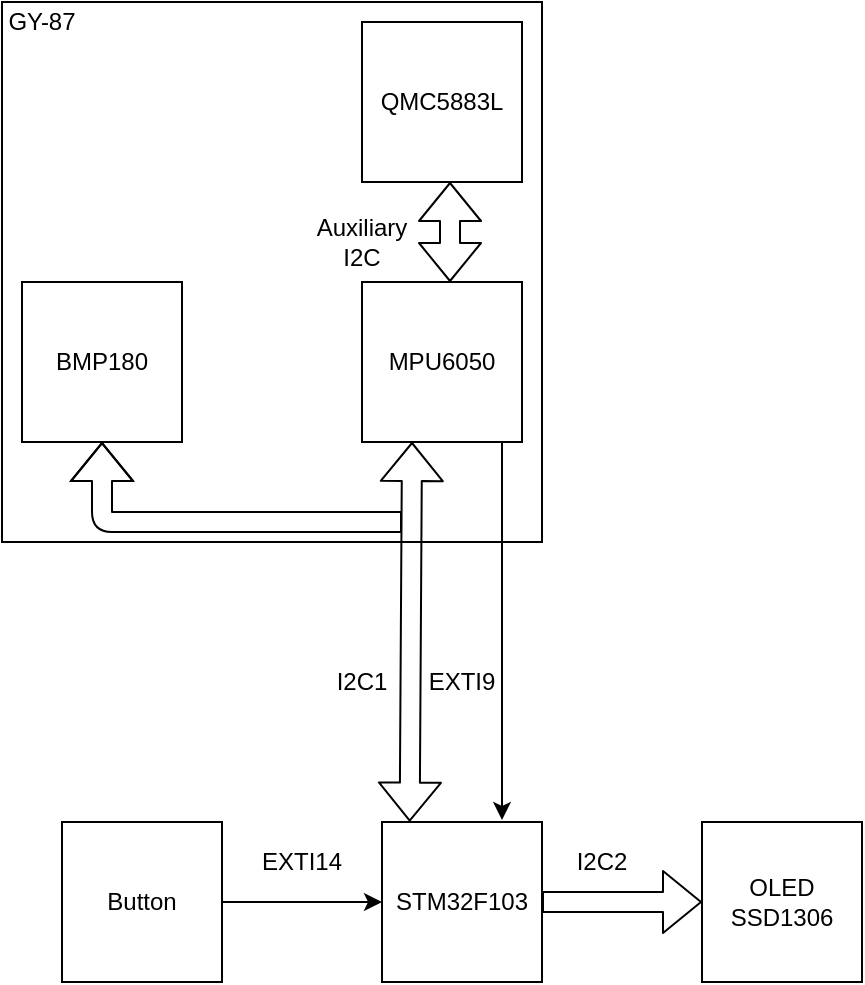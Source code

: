 <mxfile version="14.0.0" type="github"><diagram id="Bsx8lbCpKcPO-gU1rjDv" name="Page-1"><mxGraphModel dx="1185" dy="637" grid="1" gridSize="10" guides="1" tooltips="1" connect="1" arrows="1" fold="1" page="1" pageScale="1" pageWidth="850" pageHeight="1100" background="#FFFFFF" math="0" shadow="0"><root><mxCell id="0"/><mxCell id="1" parent="0"/><mxCell id="-Rn_d_kJ-jaGCcKD-Vuv-1" value="" style="whiteSpace=wrap;html=1;aspect=fixed;" vertex="1" parent="1"><mxGeometry x="380" y="440" width="80" height="80" as="geometry"/></mxCell><mxCell id="-Rn_d_kJ-jaGCcKD-Vuv-2" value="STM32F103" style="text;html=1;strokeColor=none;fillColor=none;align=center;verticalAlign=middle;whiteSpace=wrap;rounded=0;" vertex="1" parent="1"><mxGeometry x="400" y="470" width="40" height="20" as="geometry"/></mxCell><mxCell id="-Rn_d_kJ-jaGCcKD-Vuv-3" value="" style="whiteSpace=wrap;html=1;aspect=fixed;" vertex="1" parent="1"><mxGeometry x="540" y="440" width="80" height="80" as="geometry"/></mxCell><mxCell id="-Rn_d_kJ-jaGCcKD-Vuv-5" value="" style="shape=flexArrow;endArrow=classic;html=1;entryX=0;entryY=0.5;entryDx=0;entryDy=0;" edge="1" parent="1" target="-Rn_d_kJ-jaGCcKD-Vuv-3"><mxGeometry width="50" height="50" relative="1" as="geometry"><mxPoint x="460" y="480" as="sourcePoint"/><mxPoint x="510" y="430" as="targetPoint"/></mxGeometry></mxCell><mxCell id="-Rn_d_kJ-jaGCcKD-Vuv-6" value="I2C2" style="text;html=1;strokeColor=none;fillColor=none;align=center;verticalAlign=middle;whiteSpace=wrap;rounded=0;" vertex="1" parent="1"><mxGeometry x="470" y="450" width="40" height="20" as="geometry"/></mxCell><mxCell id="-Rn_d_kJ-jaGCcKD-Vuv-7" value="OLED SSD1306" style="text;html=1;strokeColor=none;fillColor=none;align=center;verticalAlign=middle;whiteSpace=wrap;rounded=0;" vertex="1" parent="1"><mxGeometry x="560" y="470" width="40" height="20" as="geometry"/></mxCell><mxCell id="-Rn_d_kJ-jaGCcKD-Vuv-8" value="" style="rounded=0;whiteSpace=wrap;html=1;" vertex="1" parent="1"><mxGeometry x="220" y="440" width="80" height="80" as="geometry"/></mxCell><mxCell id="-Rn_d_kJ-jaGCcKD-Vuv-9" value="Button" style="text;html=1;strokeColor=none;fillColor=none;align=center;verticalAlign=middle;whiteSpace=wrap;rounded=0;" vertex="1" parent="1"><mxGeometry x="240" y="470" width="40" height="20" as="geometry"/></mxCell><mxCell id="-Rn_d_kJ-jaGCcKD-Vuv-11" value="" style="endArrow=classic;html=1;entryX=0;entryY=0.5;entryDx=0;entryDy=0;exitX=1;exitY=0.5;exitDx=0;exitDy=0;" edge="1" parent="1" source="-Rn_d_kJ-jaGCcKD-Vuv-8" target="-Rn_d_kJ-jaGCcKD-Vuv-1"><mxGeometry width="50" height="50" relative="1" as="geometry"><mxPoint x="300" y="485" as="sourcePoint"/><mxPoint x="350" y="435" as="targetPoint"/></mxGeometry></mxCell><mxCell id="-Rn_d_kJ-jaGCcKD-Vuv-12" value="EXTI14" style="text;html=1;strokeColor=none;fillColor=none;align=center;verticalAlign=middle;whiteSpace=wrap;rounded=0;" vertex="1" parent="1"><mxGeometry x="320" y="450" width="40" height="20" as="geometry"/></mxCell><mxCell id="-Rn_d_kJ-jaGCcKD-Vuv-13" value="" style="whiteSpace=wrap;html=1;aspect=fixed;" vertex="1" parent="1"><mxGeometry x="190" y="30" width="270" height="270" as="geometry"/></mxCell><mxCell id="-Rn_d_kJ-jaGCcKD-Vuv-14" value="" style="whiteSpace=wrap;html=1;aspect=fixed;" vertex="1" parent="1"><mxGeometry x="200" y="170" width="80" height="80" as="geometry"/></mxCell><mxCell id="-Rn_d_kJ-jaGCcKD-Vuv-15" value="GY-87" style="text;html=1;strokeColor=none;fillColor=none;align=center;verticalAlign=middle;whiteSpace=wrap;rounded=0;" vertex="1" parent="1"><mxGeometry x="190" y="30" width="40" height="20" as="geometry"/></mxCell><mxCell id="-Rn_d_kJ-jaGCcKD-Vuv-16" value="" style="whiteSpace=wrap;html=1;aspect=fixed;" vertex="1" parent="1"><mxGeometry x="370" y="170" width="80" height="80" as="geometry"/></mxCell><mxCell id="-Rn_d_kJ-jaGCcKD-Vuv-17" value="MPU6050" style="text;html=1;strokeColor=none;fillColor=none;align=center;verticalAlign=middle;whiteSpace=wrap;rounded=0;" vertex="1" parent="1"><mxGeometry x="390" y="200" width="40" height="20" as="geometry"/></mxCell><mxCell id="-Rn_d_kJ-jaGCcKD-Vuv-18" value="" style="whiteSpace=wrap;html=1;aspect=fixed;" vertex="1" parent="1"><mxGeometry x="370" y="40" width="80" height="80" as="geometry"/></mxCell><mxCell id="-Rn_d_kJ-jaGCcKD-Vuv-19" value="QMC5883L" style="text;html=1;strokeColor=none;fillColor=none;align=center;verticalAlign=middle;whiteSpace=wrap;rounded=0;" vertex="1" parent="1"><mxGeometry x="390" y="70" width="40" height="20" as="geometry"/></mxCell><mxCell id="-Rn_d_kJ-jaGCcKD-Vuv-20" value="BMP180" style="text;html=1;strokeColor=none;fillColor=none;align=center;verticalAlign=middle;whiteSpace=wrap;rounded=0;" vertex="1" parent="1"><mxGeometry x="220" y="200" width="40" height="20" as="geometry"/></mxCell><mxCell id="-Rn_d_kJ-jaGCcKD-Vuv-22" value="" style="shape=flexArrow;endArrow=classic;html=1;" edge="1" parent="1"><mxGeometry width="50" height="50" relative="1" as="geometry"><mxPoint x="390" y="290" as="sourcePoint"/><mxPoint x="240" y="250" as="targetPoint"/><Array as="points"><mxPoint x="320" y="290"/><mxPoint x="240" y="290"/></Array></mxGeometry></mxCell><mxCell id="-Rn_d_kJ-jaGCcKD-Vuv-23" value="" style="shape=flexArrow;endArrow=classic;startArrow=classic;html=1;" edge="1" parent="1"><mxGeometry width="50" height="50" relative="1" as="geometry"><mxPoint x="414" y="170" as="sourcePoint"/><mxPoint x="414" y="120" as="targetPoint"/></mxGeometry></mxCell><mxCell id="-Rn_d_kJ-jaGCcKD-Vuv-24" value="Auxiliary I2C" style="text;html=1;strokeColor=none;fillColor=none;align=center;verticalAlign=middle;whiteSpace=wrap;rounded=0;" vertex="1" parent="1"><mxGeometry x="350" y="140" width="40" height="20" as="geometry"/></mxCell><mxCell id="-Rn_d_kJ-jaGCcKD-Vuv-26" value="" style="shape=flexArrow;endArrow=classic;startArrow=classic;html=1;exitX=0.173;exitY=-0.002;exitDx=0;exitDy=0;exitPerimeter=0;" edge="1" parent="1" source="-Rn_d_kJ-jaGCcKD-Vuv-1"><mxGeometry width="50" height="50" relative="1" as="geometry"><mxPoint x="345" y="300" as="sourcePoint"/><mxPoint x="395" y="250" as="targetPoint"/></mxGeometry></mxCell><mxCell id="-Rn_d_kJ-jaGCcKD-Vuv-28" value="" style="endArrow=classic;html=1;exitX=0.875;exitY=1;exitDx=0;exitDy=0;exitPerimeter=0;" edge="1" parent="1" source="-Rn_d_kJ-jaGCcKD-Vuv-16"><mxGeometry width="50" height="50" relative="1" as="geometry"><mxPoint x="430" y="290" as="sourcePoint"/><mxPoint x="440" y="439" as="targetPoint"/></mxGeometry></mxCell><mxCell id="-Rn_d_kJ-jaGCcKD-Vuv-29" value="EXTI9" style="text;html=1;strokeColor=none;fillColor=none;align=center;verticalAlign=middle;whiteSpace=wrap;rounded=0;" vertex="1" parent="1"><mxGeometry x="400" y="360" width="40" height="20" as="geometry"/></mxCell><mxCell id="-Rn_d_kJ-jaGCcKD-Vuv-30" value="I2C1" style="text;html=1;strokeColor=none;fillColor=none;align=center;verticalAlign=middle;whiteSpace=wrap;rounded=0;" vertex="1" parent="1"><mxGeometry x="350" y="360" width="40" height="20" as="geometry"/></mxCell></root></mxGraphModel></diagram></mxfile>